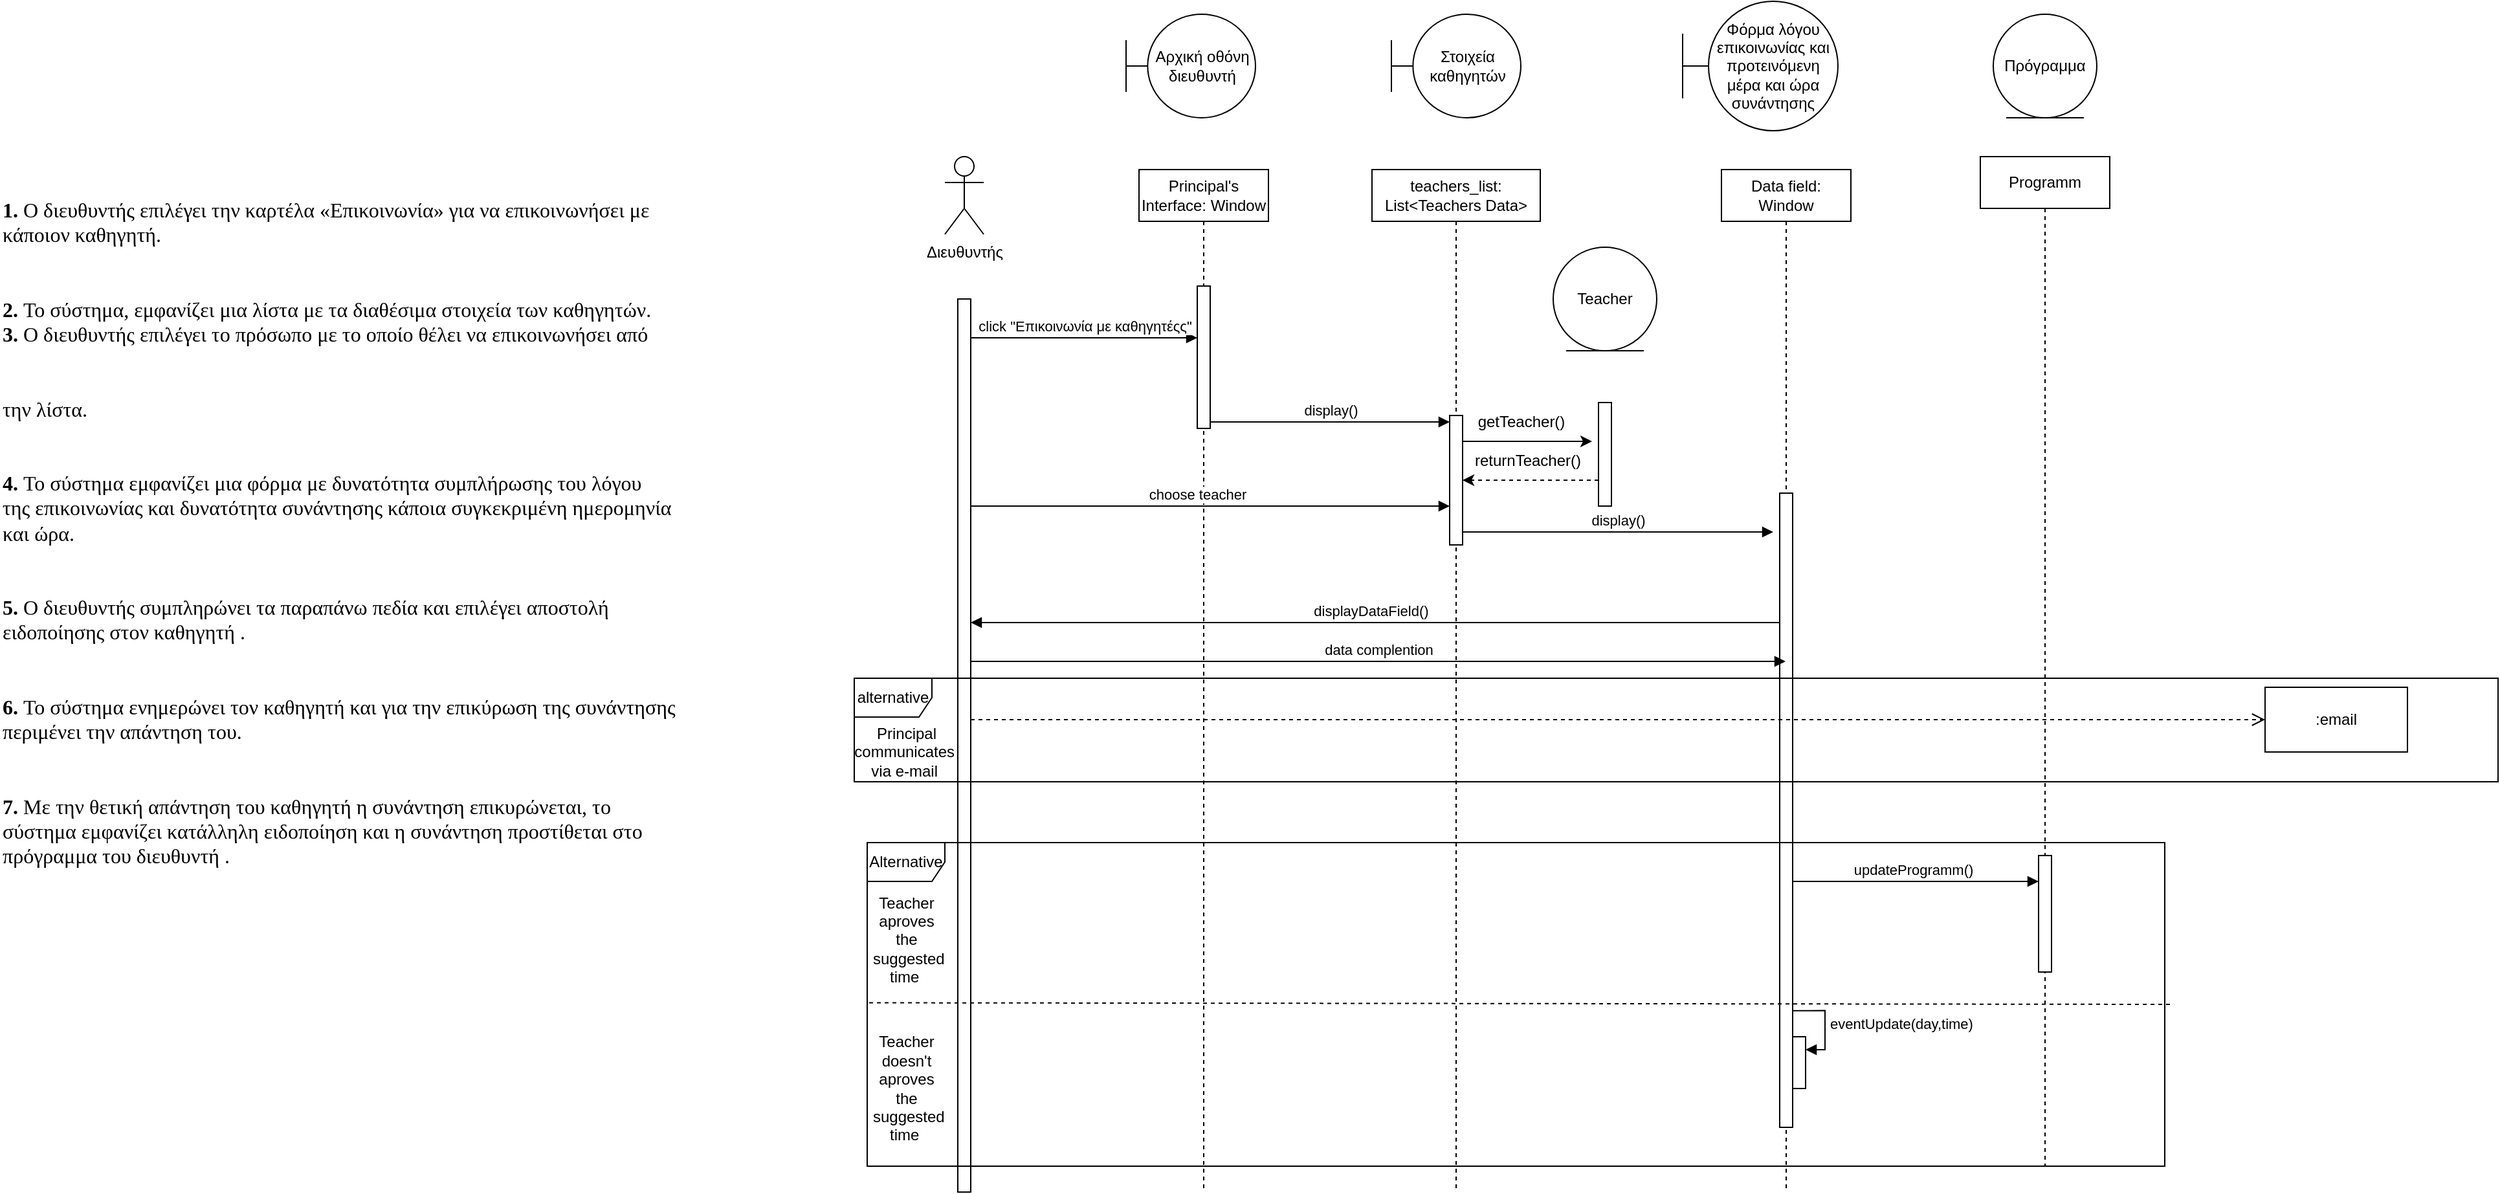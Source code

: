 <mxfile version="21.2.9" type="device">
  <diagram name="Page-1" id="2YBvvXClWsGukQMizWep">
    <mxGraphModel dx="2156" dy="835" grid="1" gridSize="10" guides="1" tooltips="1" connect="1" arrows="1" fold="1" page="1" pageScale="1" pageWidth="850" pageHeight="1100" math="0" shadow="0">
      <root>
        <mxCell id="0" />
        <mxCell id="1" parent="0" />
        <mxCell id="Ybt9tuzpWEYedOXrQiWp-1" value="Αρχική οθόνη διευθυντή" style="shape=umlBoundary;whiteSpace=wrap;html=1;" parent="1" vertex="1">
          <mxGeometry x="220" y="150" width="100" height="80" as="geometry" />
        </mxCell>
        <mxCell id="Ybt9tuzpWEYedOXrQiWp-2" value="Διευθυντής" style="shape=umlActor;verticalLabelPosition=bottom;verticalAlign=top;html=1;" parent="1" vertex="1">
          <mxGeometry x="80" y="260" width="30" height="60" as="geometry" />
        </mxCell>
        <mxCell id="Ybt9tuzpWEYedOXrQiWp-3" value="Στοιχεία καθηγητών" style="shape=umlBoundary;whiteSpace=wrap;html=1;" parent="1" vertex="1">
          <mxGeometry x="425" y="150" width="100" height="80" as="geometry" />
        </mxCell>
        <mxCell id="Ybt9tuzpWEYedOXrQiWp-4" value="Φόρμα λόγου επικοινωνίας και προτεινόμενη μέρα και ώρα συνάντησης" style="shape=umlBoundary;whiteSpace=wrap;html=1;" parent="1" vertex="1">
          <mxGeometry x="650" y="140" width="120" height="100" as="geometry" />
        </mxCell>
        <mxCell id="Ybt9tuzpWEYedOXrQiWp-5" value="Πρόγραμμα" style="ellipse;shape=umlEntity;whiteSpace=wrap;html=1;" parent="1" vertex="1">
          <mxGeometry x="890" y="150" width="80" height="80" as="geometry" />
        </mxCell>
        <mxCell id="Ybt9tuzpWEYedOXrQiWp-6" value="teachers_list: List&amp;lt;Teachers Data&amp;gt;" style="shape=umlLifeline;perimeter=lifelinePerimeter;whiteSpace=wrap;html=1;container=1;dropTarget=0;collapsible=0;recursiveResize=0;outlineConnect=0;portConstraint=eastwest;newEdgeStyle={&quot;edgeStyle&quot;:&quot;elbowEdgeStyle&quot;,&quot;elbow&quot;:&quot;vertical&quot;,&quot;curved&quot;:0,&quot;rounded&quot;:0};" parent="1" vertex="1">
          <mxGeometry x="410" y="270" width="130" height="790" as="geometry" />
        </mxCell>
        <mxCell id="Ybt9tuzpWEYedOXrQiWp-14" value="" style="html=1;points=[];perimeter=orthogonalPerimeter;outlineConnect=0;targetShapes=umlLifeline;portConstraint=eastwest;newEdgeStyle={&quot;edgeStyle&quot;:&quot;elbowEdgeStyle&quot;,&quot;elbow&quot;:&quot;vertical&quot;,&quot;curved&quot;:0,&quot;rounded&quot;:0};" parent="Ybt9tuzpWEYedOXrQiWp-6" vertex="1">
          <mxGeometry x="60" y="190" width="10" height="100" as="geometry" />
        </mxCell>
        <mxCell id="Ybt9tuzpWEYedOXrQiWp-7" value="Principal&#39;s Interface: Window" style="shape=umlLifeline;perimeter=lifelinePerimeter;whiteSpace=wrap;html=1;container=1;dropTarget=0;collapsible=0;recursiveResize=0;outlineConnect=0;portConstraint=eastwest;newEdgeStyle={&quot;edgeStyle&quot;:&quot;elbowEdgeStyle&quot;,&quot;elbow&quot;:&quot;vertical&quot;,&quot;curved&quot;:0,&quot;rounded&quot;:0};" parent="1" vertex="1">
          <mxGeometry x="230" y="270" width="100" height="790" as="geometry" />
        </mxCell>
        <mxCell id="Ybt9tuzpWEYedOXrQiWp-10" value="" style="html=1;points=[];perimeter=orthogonalPerimeter;outlineConnect=0;targetShapes=umlLifeline;portConstraint=eastwest;newEdgeStyle={&quot;edgeStyle&quot;:&quot;elbowEdgeStyle&quot;,&quot;elbow&quot;:&quot;vertical&quot;,&quot;curved&quot;:0,&quot;rounded&quot;:0};" parent="Ybt9tuzpWEYedOXrQiWp-7" vertex="1">
          <mxGeometry x="45" y="90" width="10" height="110" as="geometry" />
        </mxCell>
        <mxCell id="Ybt9tuzpWEYedOXrQiWp-8" value="Data field: Window" style="shape=umlLifeline;perimeter=lifelinePerimeter;whiteSpace=wrap;html=1;container=1;dropTarget=0;collapsible=0;recursiveResize=0;outlineConnect=0;portConstraint=eastwest;newEdgeStyle={&quot;edgeStyle&quot;:&quot;elbowEdgeStyle&quot;,&quot;elbow&quot;:&quot;vertical&quot;,&quot;curved&quot;:0,&quot;rounded&quot;:0};" parent="1" vertex="1">
          <mxGeometry x="680" y="270" width="100" height="790" as="geometry" />
        </mxCell>
        <mxCell id="Ybt9tuzpWEYedOXrQiWp-16" value="" style="html=1;points=[];perimeter=orthogonalPerimeter;outlineConnect=0;targetShapes=umlLifeline;portConstraint=eastwest;newEdgeStyle={&quot;edgeStyle&quot;:&quot;elbowEdgeStyle&quot;,&quot;elbow&quot;:&quot;vertical&quot;,&quot;curved&quot;:0,&quot;rounded&quot;:0};" parent="Ybt9tuzpWEYedOXrQiWp-8" vertex="1">
          <mxGeometry x="45" y="250" width="10" height="490" as="geometry" />
        </mxCell>
        <mxCell id="AKslkbuZnUf0l0pm8M-i-7" value="" style="html=1;points=[];perimeter=orthogonalPerimeter;outlineConnect=0;targetShapes=umlLifeline;portConstraint=eastwest;newEdgeStyle={&quot;edgeStyle&quot;:&quot;elbowEdgeStyle&quot;,&quot;elbow&quot;:&quot;vertical&quot;,&quot;curved&quot;:0,&quot;rounded&quot;:0};" parent="Ybt9tuzpWEYedOXrQiWp-8" vertex="1">
          <mxGeometry x="55" y="670" width="10" height="40" as="geometry" />
        </mxCell>
        <mxCell id="AKslkbuZnUf0l0pm8M-i-8" value="eventUpdate(day,time)" style="html=1;align=left;spacingLeft=2;endArrow=block;rounded=0;edgeStyle=orthogonalEdgeStyle;curved=0;rounded=0;exitX=1;exitY=0.816;exitDx=0;exitDy=0;exitPerimeter=0;" parent="Ybt9tuzpWEYedOXrQiWp-8" source="Ybt9tuzpWEYedOXrQiWp-16" target="AKslkbuZnUf0l0pm8M-i-7" edge="1">
          <mxGeometry relative="1" as="geometry">
            <mxPoint x="205" y="650" as="sourcePoint" />
            <Array as="points">
              <mxPoint x="80" y="650" />
              <mxPoint x="80" y="680" />
            </Array>
          </mxGeometry>
        </mxCell>
        <mxCell id="Ybt9tuzpWEYedOXrQiWp-9" value="Programm" style="shape=umlLifeline;perimeter=lifelinePerimeter;whiteSpace=wrap;html=1;container=1;dropTarget=0;collapsible=0;recursiveResize=0;outlineConnect=0;portConstraint=eastwest;newEdgeStyle={&quot;edgeStyle&quot;:&quot;elbowEdgeStyle&quot;,&quot;elbow&quot;:&quot;vertical&quot;,&quot;curved&quot;:0,&quot;rounded&quot;:0};" parent="1" vertex="1">
          <mxGeometry x="880" y="260" width="100" height="780" as="geometry" />
        </mxCell>
        <mxCell id="Ybt9tuzpWEYedOXrQiWp-20" value="" style="html=1;points=[];perimeter=orthogonalPerimeter;outlineConnect=0;targetShapes=umlLifeline;portConstraint=eastwest;newEdgeStyle={&quot;edgeStyle&quot;:&quot;elbowEdgeStyle&quot;,&quot;elbow&quot;:&quot;vertical&quot;,&quot;curved&quot;:0,&quot;rounded&quot;:0};" parent="Ybt9tuzpWEYedOXrQiWp-9" vertex="1">
          <mxGeometry x="45" y="540" width="10" height="90" as="geometry" />
        </mxCell>
        <mxCell id="Ybt9tuzpWEYedOXrQiWp-11" value="" style="html=1;points=[];perimeter=orthogonalPerimeter;outlineConnect=0;targetShapes=umlLifeline;portConstraint=eastwest;newEdgeStyle={&quot;edgeStyle&quot;:&quot;elbowEdgeStyle&quot;,&quot;elbow&quot;:&quot;vertical&quot;,&quot;curved&quot;:0,&quot;rounded&quot;:0};" parent="1" vertex="1">
          <mxGeometry x="90" y="370" width="10" height="690" as="geometry" />
        </mxCell>
        <mxCell id="Ybt9tuzpWEYedOXrQiWp-12" value="click &quot;Επικοινωνία με καθηγητέςς&quot;" style="html=1;verticalAlign=bottom;endArrow=block;edgeStyle=elbowEdgeStyle;elbow=vertical;curved=0;rounded=0;" parent="1" target="Ybt9tuzpWEYedOXrQiWp-10" edge="1">
          <mxGeometry width="80" relative="1" as="geometry">
            <mxPoint x="100" y="400" as="sourcePoint" />
            <mxPoint x="180" y="400" as="targetPoint" />
          </mxGeometry>
        </mxCell>
        <mxCell id="Ybt9tuzpWEYedOXrQiWp-15" value="choose teacher" style="html=1;verticalAlign=bottom;endArrow=block;edgeStyle=elbowEdgeStyle;elbow=vertical;curved=0;rounded=0;" parent="1" target="Ybt9tuzpWEYedOXrQiWp-14" edge="1">
          <mxGeometry width="80" relative="1" as="geometry">
            <mxPoint x="100" y="510" as="sourcePoint" />
            <mxPoint x="180" y="510" as="targetPoint" />
            <Array as="points">
              <mxPoint x="210" y="530" />
              <mxPoint x="230" y="520" />
            </Array>
          </mxGeometry>
        </mxCell>
        <mxCell id="Ybt9tuzpWEYedOXrQiWp-17" value="display()" style="html=1;verticalAlign=bottom;endArrow=block;edgeStyle=elbowEdgeStyle;elbow=vertical;curved=0;rounded=0;" parent="1" source="Ybt9tuzpWEYedOXrQiWp-14" edge="1">
          <mxGeometry width="80" relative="1" as="geometry">
            <mxPoint x="490" y="540" as="sourcePoint" />
            <mxPoint x="720" y="550" as="targetPoint" />
            <Array as="points">
              <mxPoint x="540" y="550" />
              <mxPoint x="640" y="540" />
            </Array>
          </mxGeometry>
        </mxCell>
        <mxCell id="Ybt9tuzpWEYedOXrQiWp-18" value="data complention" style="html=1;verticalAlign=bottom;endArrow=block;edgeStyle=elbowEdgeStyle;elbow=vertical;curved=0;rounded=0;" parent="1" target="Ybt9tuzpWEYedOXrQiWp-8" edge="1">
          <mxGeometry width="80" relative="1" as="geometry">
            <mxPoint x="100" y="650" as="sourcePoint" />
            <mxPoint x="180" y="600" as="targetPoint" />
            <Array as="points">
              <mxPoint x="450" y="650" />
            </Array>
          </mxGeometry>
        </mxCell>
        <mxCell id="Ybt9tuzpWEYedOXrQiWp-19" value="displayDataField()" style="html=1;verticalAlign=bottom;endArrow=block;edgeStyle=elbowEdgeStyle;elbow=vertical;curved=0;rounded=0;" parent="1" source="Ybt9tuzpWEYedOXrQiWp-16" target="Ybt9tuzpWEYedOXrQiWp-11" edge="1">
          <mxGeometry x="0.016" width="80" relative="1" as="geometry">
            <mxPoint x="540" y="620" as="sourcePoint" />
            <mxPoint x="620" y="620" as="targetPoint" />
            <Array as="points">
              <mxPoint x="320" y="620" />
            </Array>
            <mxPoint x="1" as="offset" />
          </mxGeometry>
        </mxCell>
        <mxCell id="AKslkbuZnUf0l0pm8M-i-9" value="alternative" style="shape=umlFrame;whiteSpace=wrap;html=1;pointerEvents=0;" parent="1" vertex="1">
          <mxGeometry x="10" y="663" width="1270" height="80" as="geometry" />
        </mxCell>
        <mxCell id="AKslkbuZnUf0l0pm8M-i-10" value="Principal &lt;br&gt;communicates&amp;nbsp;&lt;br&gt;via e-mail&amp;nbsp;" style="text;html=1;align=center;verticalAlign=middle;resizable=0;points=[];autosize=1;strokeColor=none;fillColor=none;" parent="1" vertex="1">
          <mxGeometry y="690" width="100" height="60" as="geometry" />
        </mxCell>
        <mxCell id="AKslkbuZnUf0l0pm8M-i-11" value="" style="html=1;verticalAlign=bottom;endArrow=open;dashed=1;endSize=8;edgeStyle=elbowEdgeStyle;elbow=vertical;curved=0;rounded=0;entryX=0;entryY=0.5;entryDx=0;entryDy=0;" parent="1" source="Ybt9tuzpWEYedOXrQiWp-11" target="AKslkbuZnUf0l0pm8M-i-12" edge="1">
          <mxGeometry relative="1" as="geometry">
            <mxPoint x="250" y="700" as="sourcePoint" />
            <mxPoint x="170" y="700" as="targetPoint" />
          </mxGeometry>
        </mxCell>
        <mxCell id="AKslkbuZnUf0l0pm8M-i-1" value="Alternative" style="shape=umlFrame;whiteSpace=wrap;html=1;pointerEvents=0;" parent="1" vertex="1">
          <mxGeometry x="20" y="790" width="1002.5" height="250" as="geometry" />
        </mxCell>
        <mxCell id="AKslkbuZnUf0l0pm8M-i-2" value="" style="endArrow=none;dashed=1;html=1;rounded=0;entryX=0;entryY=0.495;entryDx=0;entryDy=0;entryPerimeter=0;exitX=1.004;exitY=0.5;exitDx=0;exitDy=0;exitPerimeter=0;" parent="1" source="AKslkbuZnUf0l0pm8M-i-1" target="AKslkbuZnUf0l0pm8M-i-1" edge="1">
          <mxGeometry width="50" height="50" relative="1" as="geometry">
            <mxPoint x="680" y="930" as="sourcePoint" />
            <mxPoint x="670" y="940" as="targetPoint" />
          </mxGeometry>
        </mxCell>
        <mxCell id="AKslkbuZnUf0l0pm8M-i-3" value="Teacher &lt;br&gt;aproves &lt;br&gt;the&lt;br&gt;&amp;nbsp;suggested &lt;br&gt;time&amp;nbsp;" style="text;html=1;align=center;verticalAlign=middle;resizable=0;points=[];autosize=1;strokeColor=none;fillColor=none;" parent="1" vertex="1">
          <mxGeometry x="10" y="820" width="80" height="90" as="geometry" />
        </mxCell>
        <mxCell id="AKslkbuZnUf0l0pm8M-i-4" value="Teacher &lt;br&gt;doesn&#39;t&lt;br&gt;aproves &lt;br&gt;the&lt;br&gt;&amp;nbsp;suggested &lt;br&gt;time&amp;nbsp;" style="text;html=1;align=center;verticalAlign=middle;resizable=0;points=[];autosize=1;strokeColor=none;fillColor=none;" parent="1" vertex="1">
          <mxGeometry x="10" y="930" width="80" height="100" as="geometry" />
        </mxCell>
        <mxCell id="Ybt9tuzpWEYedOXrQiWp-13" value="display()" style="html=1;verticalAlign=bottom;endArrow=block;edgeStyle=elbowEdgeStyle;elbow=vertical;curved=0;rounded=0;" parent="1" source="Ybt9tuzpWEYedOXrQiWp-10" target="Ybt9tuzpWEYedOXrQiWp-14" edge="1">
          <mxGeometry width="80" relative="1" as="geometry">
            <mxPoint x="290" y="460" as="sourcePoint" />
            <mxPoint x="370" y="460" as="targetPoint" />
            <mxPoint as="offset" />
          </mxGeometry>
        </mxCell>
        <mxCell id="AKslkbuZnUf0l0pm8M-i-12" value=":email" style="html=1;whiteSpace=wrap;" parent="1" vertex="1">
          <mxGeometry x="1100" y="670" width="110" height="50" as="geometry" />
        </mxCell>
        <mxCell id="Ybt9tuzpWEYedOXrQiWp-21" value="updateProgramm()" style="html=1;verticalAlign=bottom;endArrow=block;edgeStyle=elbowEdgeStyle;elbow=vertical;curved=0;rounded=0;" parent="1" source="Ybt9tuzpWEYedOXrQiWp-16" target="Ybt9tuzpWEYedOXrQiWp-20" edge="1">
          <mxGeometry x="-0.021" width="80" relative="1" as="geometry">
            <mxPoint x="885" y="820" as="sourcePoint" />
            <mxPoint x="920" y="820" as="targetPoint" />
            <Array as="points">
              <mxPoint x="900" y="820" />
              <mxPoint x="950" y="830" />
              <mxPoint x="920" y="820" />
              <mxPoint x="890" y="820" />
            </Array>
            <mxPoint as="offset" />
          </mxGeometry>
        </mxCell>
        <mxCell id="6W1vj8rR3M6X1Fikw8dW-1" value="&lt;div title=&quot;Page 13&quot; class=&quot;page&quot;&gt;&#xa;   &lt;div class=&quot;layoutArea&quot;&gt;&#xa;    &lt;div class=&quot;column&quot;&gt;&#xa;     &lt;p&gt;&lt;span style=&quot;font-size: 12.0pt; font-family: &#39;Calibri&#39;; font-weight: 700&quot;&gt;1. &lt;/span&gt;&lt;span style=&quot;font-size: 12.0pt; font-family: &#39;Calibri&#39;&quot;&gt;Ο διευθυντής επιλέγει την καρτέλα «Επικοινωνία» για να επικοινωνήσει με&#xa;κάποιον καθηγητή.&#xa;&lt;/span&gt;&lt;/p&gt;&#xa;     &lt;p&gt;&lt;span style=&quot;font-size: 12.0pt; font-family: &#39;Calibri&#39;; font-weight: 700&quot;&gt;2. &lt;/span&gt;&lt;span style=&quot;font-size: 12.0pt; font-family: &#39;Calibri&#39;&quot;&gt;Το σύστημα, εμφανίζει μια λίστα με τα διαθέσιμα στοιχεία των καθηγητών.&#xa;&lt;/span&gt;&lt;span style=&quot;font-size: 12.0pt; font-family: &#39;Calibri&#39;; font-weight: 700&quot;&gt;3. &lt;/span&gt;&lt;span style=&quot;font-size: 12.0pt; font-family: &#39;Calibri&#39;&quot;&gt;Ο διευθυντής επιλέγει το πρόσωπο με το οποίο θέλει να επικοινωνήσει από&#xa;&lt;/span&gt;&lt;/p&gt;&#xa;     &lt;p&gt;&lt;span style=&quot;font-size: 12.0pt; font-family: &#39;Calibri&#39;&quot;&gt;την λίστα.&#xa;&lt;/span&gt;&lt;/p&gt;&#xa;     &lt;p&gt;&lt;span style=&quot;font-size: 12.0pt; font-family: &#39;Calibri&#39;; font-weight: 700&quot;&gt;4. &lt;/span&gt;&lt;span style=&quot;font-size: 12.0pt; font-family: &#39;Calibri&#39;&quot;&gt;Το σύστημα εμφανίζει μια φόρμα με δυνατότητα συμπλήρωσης του λόγου&#xa;της επικοινωνίας και δυνατότητα συνάντησης κάποια συγκεκριμένη ημερομηνία&#xa;και ώρα.&#xa;&lt;/span&gt;&lt;/p&gt;&#xa;     &lt;p&gt;&lt;span style=&quot;font-size: 12.0pt; font-family: &#39;Calibri&#39;; font-weight: 700&quot;&gt;5. &lt;/span&gt;&lt;span style=&quot;font-size: 12.0pt; font-family: &#39;Calibri&#39;&quot;&gt;Ο διευθυντής συμπληρώνει τα παραπάνω πεδία και επιλέγει αποστολή&#xa;ειδοποίησης στον καθηγητή .&#xa;&lt;/span&gt;&lt;/p&gt;&#xa;     &lt;p&gt;&lt;span style=&quot;font-size: 12.0pt; font-family: &#39;Calibri&#39;; font-weight: 700&quot;&gt;6. &lt;/span&gt;&lt;span style=&quot;font-size: 12.0pt; font-family: &#39;Calibri&#39;&quot;&gt;Το σύστημα ενημερώνει τον καθηγητή και για την επικύρωση της συνάντησης&#xa;περιμένει την απάντηση του.&#xa;&lt;/span&gt;&lt;/p&gt;&#xa;     &lt;p&gt;&lt;span style=&quot;font-size: 12.0pt; font-family: &#39;Calibri&#39;; font-weight: 700&quot;&gt;7. &lt;/span&gt;&lt;span style=&quot;font-size: 12.0pt; font-family: &#39;Calibri&#39;&quot;&gt;Με την θετική απάντηση του καθηγητή η συνάντηση επικυρώνεται, το&#xa;σύστημα εμφανίζει κατάλληλη ειδοποίηση και η συνάντηση προστίθεται στο&#xa;πρόγραμμα του διευθυντή .&#xa;&lt;/span&gt;&lt;/p&gt;&#xa;    &lt;/div&gt;&#xa;   &lt;/div&gt;&#xa;  &lt;/div&gt;" style="text;whiteSpace=wrap;html=1;" parent="1" vertex="1">
          <mxGeometry x="-650" y="230" width="560" height="790" as="geometry" />
        </mxCell>
        <mxCell id="6P90j5t4SIVctreCpfZ0-2" value="Teacher" style="ellipse;shape=umlEntity;whiteSpace=wrap;html=1;" vertex="1" parent="1">
          <mxGeometry x="550" y="330" width="80" height="80" as="geometry" />
        </mxCell>
        <mxCell id="6P90j5t4SIVctreCpfZ0-7" value="" style="edgeStyle=elbowEdgeStyle;rounded=0;orthogonalLoop=1;jettySize=auto;html=1;elbow=vertical;curved=0;dashed=1;" edge="1" parent="1" source="6P90j5t4SIVctreCpfZ0-3" target="Ybt9tuzpWEYedOXrQiWp-14">
          <mxGeometry relative="1" as="geometry">
            <mxPoint x="580" y="500" as="sourcePoint" />
            <Array as="points">
              <mxPoint x="580" y="510" />
              <mxPoint x="510" y="500" />
            </Array>
          </mxGeometry>
        </mxCell>
        <mxCell id="6P90j5t4SIVctreCpfZ0-3" value="" style="html=1;points=[];perimeter=orthogonalPerimeter;outlineConnect=0;targetShapes=umlLifeline;portConstraint=eastwest;newEdgeStyle={&quot;edgeStyle&quot;:&quot;elbowEdgeStyle&quot;,&quot;elbow&quot;:&quot;vertical&quot;,&quot;curved&quot;:0,&quot;rounded&quot;:0};" vertex="1" parent="1">
          <mxGeometry x="585" y="450" width="10" height="80" as="geometry" />
        </mxCell>
        <mxCell id="6P90j5t4SIVctreCpfZ0-5" style="edgeStyle=elbowEdgeStyle;rounded=0;orthogonalLoop=1;jettySize=auto;html=1;elbow=vertical;curved=0;" edge="1" parent="1" source="Ybt9tuzpWEYedOXrQiWp-14">
          <mxGeometry relative="1" as="geometry">
            <mxPoint x="580" y="480" as="targetPoint" />
          </mxGeometry>
        </mxCell>
        <mxCell id="6P90j5t4SIVctreCpfZ0-6" value="getTeacher()" style="text;html=1;align=center;verticalAlign=middle;resizable=0;points=[];autosize=1;strokeColor=none;fillColor=none;" vertex="1" parent="1">
          <mxGeometry x="480" y="450" width="90" height="30" as="geometry" />
        </mxCell>
        <mxCell id="6P90j5t4SIVctreCpfZ0-10" value="returnTeacher()" style="text;html=1;align=center;verticalAlign=middle;resizable=0;points=[];autosize=1;strokeColor=none;fillColor=none;" vertex="1" parent="1">
          <mxGeometry x="475" y="480" width="110" height="30" as="geometry" />
        </mxCell>
      </root>
    </mxGraphModel>
  </diagram>
</mxfile>
